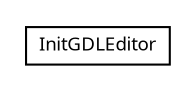 #!/usr/local/bin/dot
#
# Class diagram 
# Generated by UMLGraph version R5_6 (http://www.umlgraph.org/)
#

digraph G {
	edge [fontname="Trebuchet MS",fontsize=10,labelfontname="Trebuchet MS",labelfontsize=10];
	node [fontname="Trebuchet MS",fontsize=10,shape=plaintext];
	nodesep=0.25;
	ranksep=0.5;
	// se.cambio.cds.gdl.editor.view.InitGDLEditor
	c62636 [label=<<table title="se.cambio.cds.gdl.editor.view.InitGDLEditor" border="0" cellborder="1" cellspacing="0" cellpadding="2" port="p" href="./InitGDLEditor.html">
		<tr><td><table border="0" cellspacing="0" cellpadding="1">
<tr><td align="center" balign="center"><font face="Trebuchet MS"> InitGDLEditor </font></td></tr>
		</table></td></tr>
		</table>>, URL="./InitGDLEditor.html", fontname="Trebuchet MS", fontcolor="black", fontsize=9.0];
}

